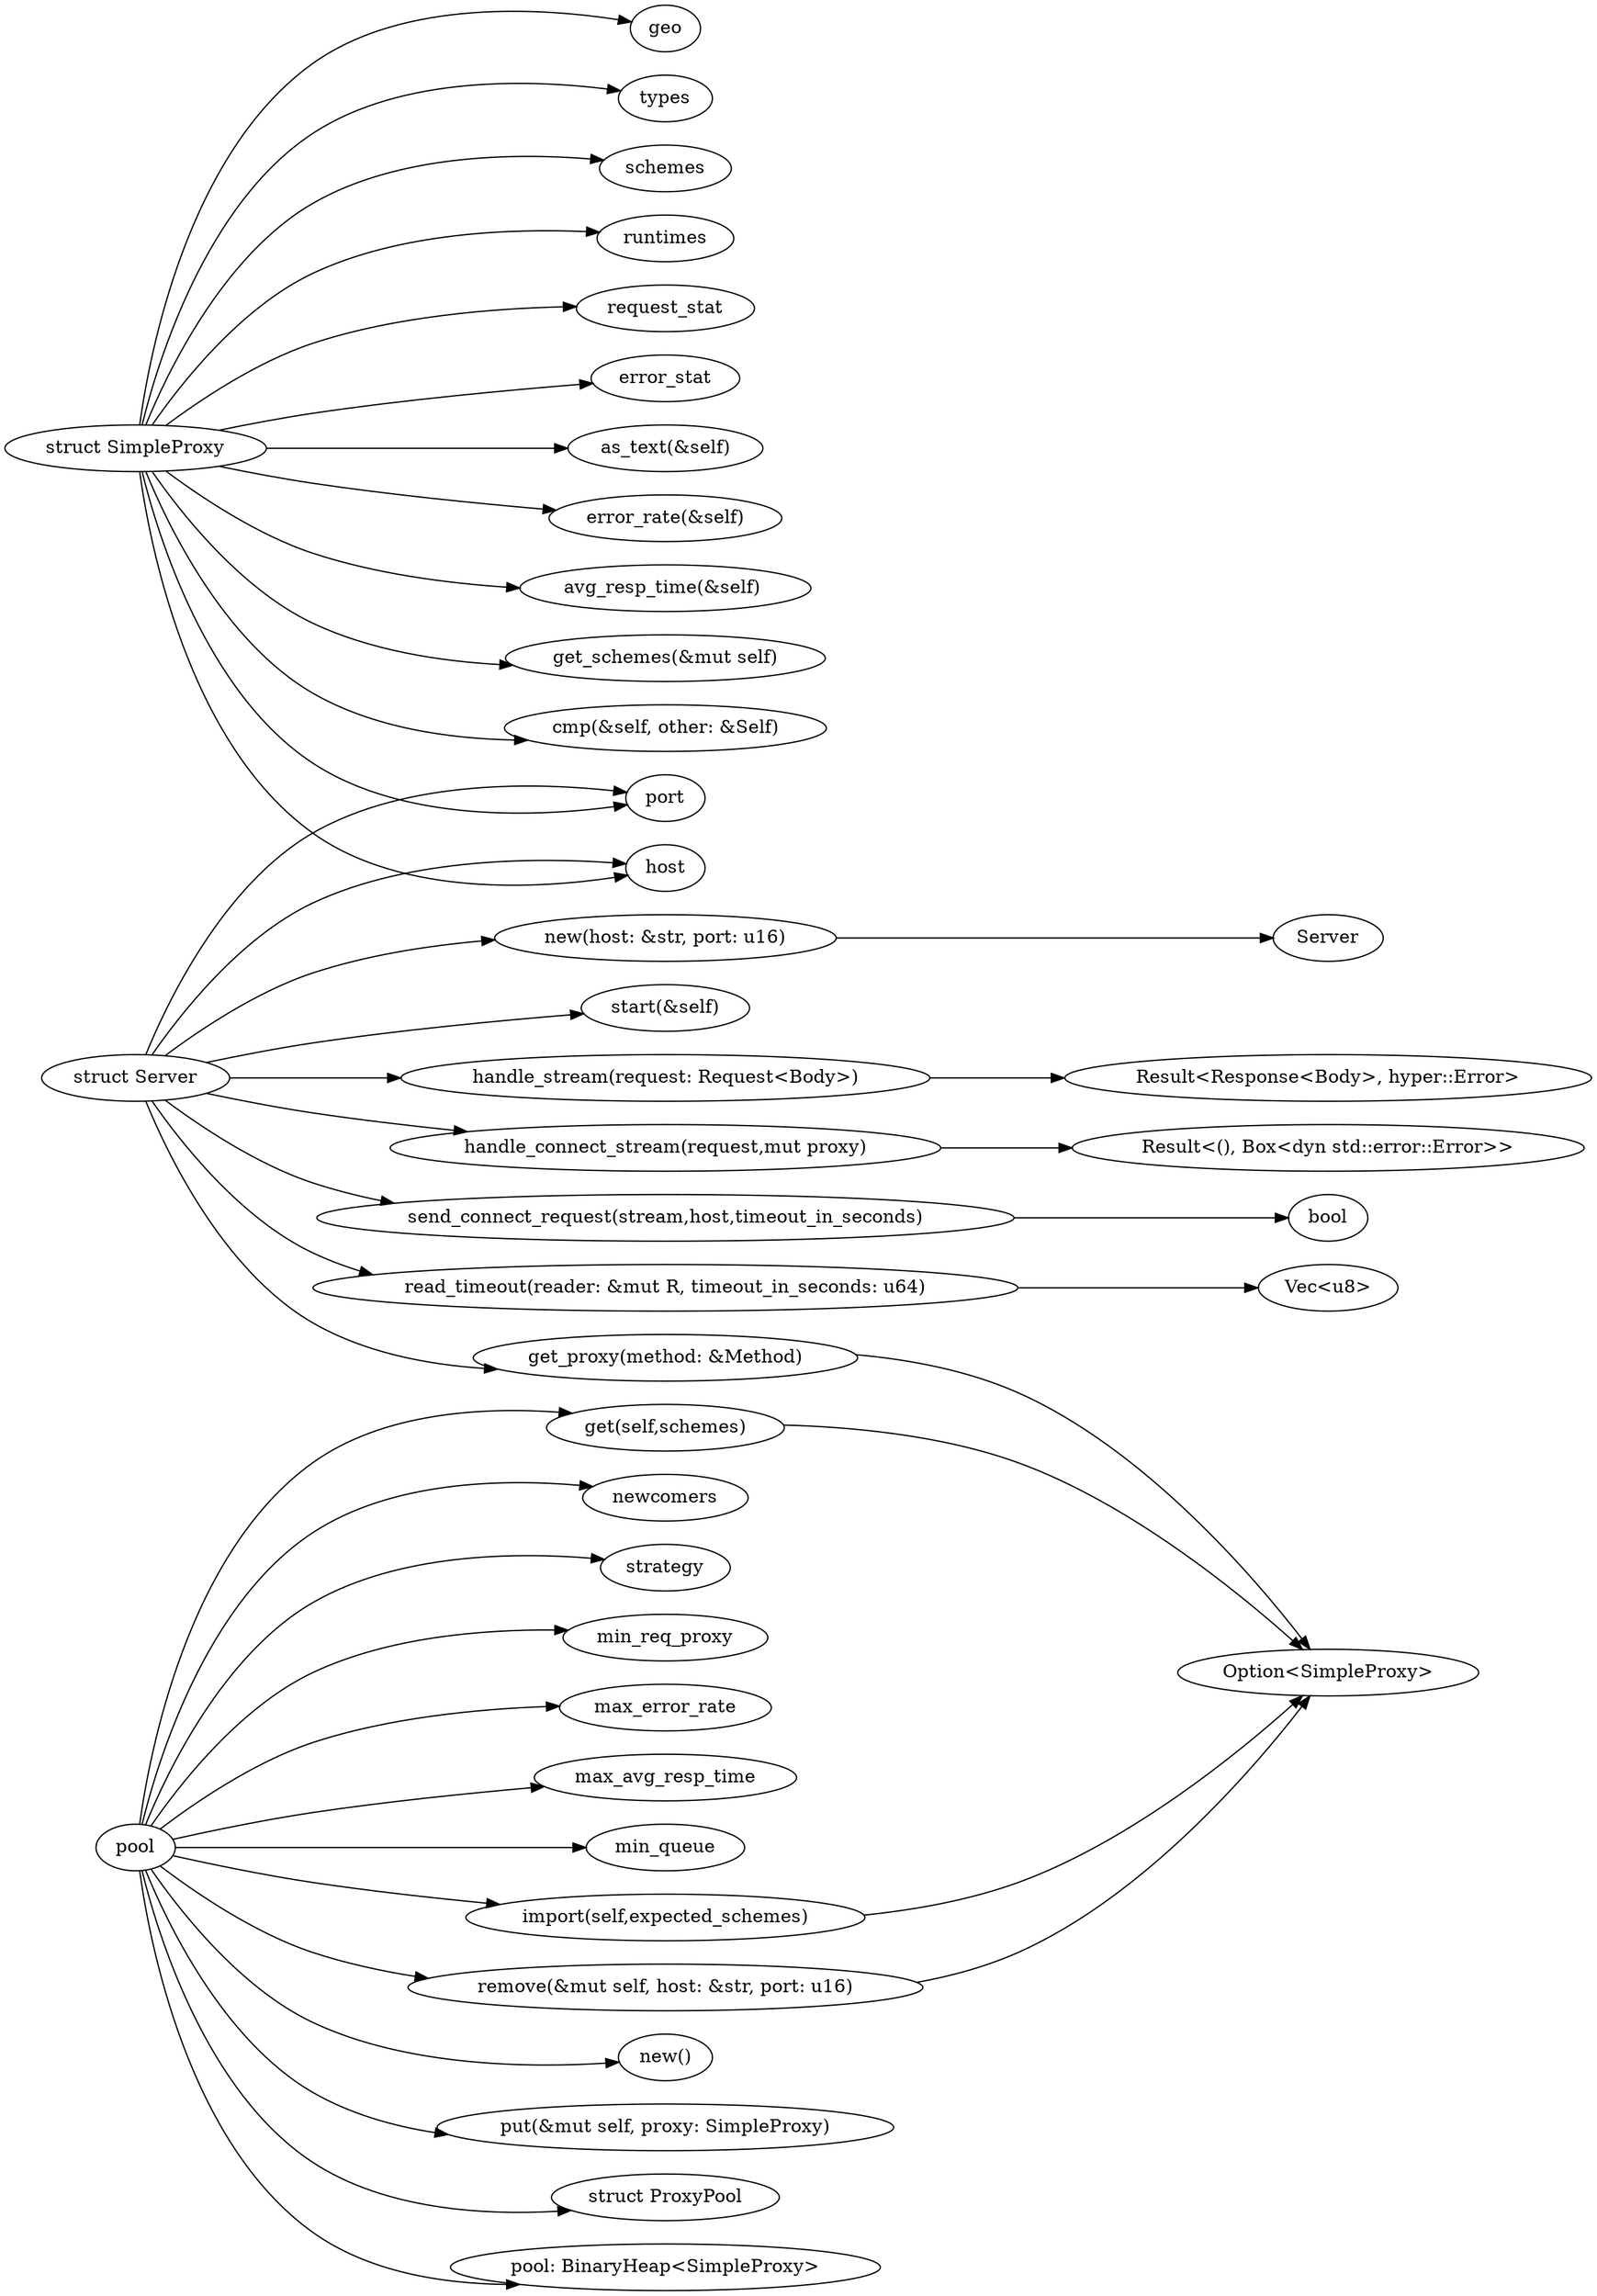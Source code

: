 digraph {
    graph [ 
        rankdir=LR,
    ]
    "server" [label="struct Server"]
    "server" -> "host"
    "server" -> "port"
    "server" -> "new(host: &str, port: u16)" -> "Server"
    "server" -> "start(&self)"
    "server" -> "handle_stream(request: Request<Body>)" -> "Result<Response<Body>, hyper::Error>"
    "server" -> "handle_connect_stream(request,mut proxy)" -> "Result<(), Box<dyn std::error::Error>>"
    "server" -> "get_proxy(method: &Method)" -> "Option<SimpleProxy>"
    "server" -> "send_connect_request(stream,host,timeout_in_seconds)" -> "bool"
    "server" -> "read_timeout(reader: &mut R, timeout_in_seconds: u64)" -> "Vec<u8>"

    "simple" [label="struct SimpleProxy"]
    "simple" -> "host"
    "simple" -> "port"
    "simple" -> "geo"
    "simple" -> "types"
    "simple" -> "schemes"
    "simple" -> "runtimes"
    "simple" -> "request_stat"
    "simple" -> "error_stat"
    "simple" -> "as_text(&self)"
    "simple" -> "error_rate(&self)"
    "simple" -> "avg_resp_time(&self) "
    "simple" -> "get_schemes(&mut self)"
    "simple" -> "cmp(&self, other: &Self)"

    "pool" -> "struct ProxyPool"
    "pool" -> "pool: BinaryHeap<SimpleProxy>"
    "pool" -> "newcomers"
    "pool" -> "strategy"
    "pool" -> "min_req_proxy"
    "pool" -> "max_error_rate"
    "pool" -> "max_avg_resp_time"
    "pool" -> "min_queue"
    "pool" -> "new()"
    "pool" -> "get(self,schemes)" -> "Option<SimpleProxy>"
    "pool" -> "import(self,expected_schemes)" -> "Option<SimpleProxy>"
    "pool" -> "put(&mut self, proxy: SimpleProxy)"
    "pool" -> "remove(&mut self, host: &str, port: u16)" -> "Option<SimpleProxy>"
}
